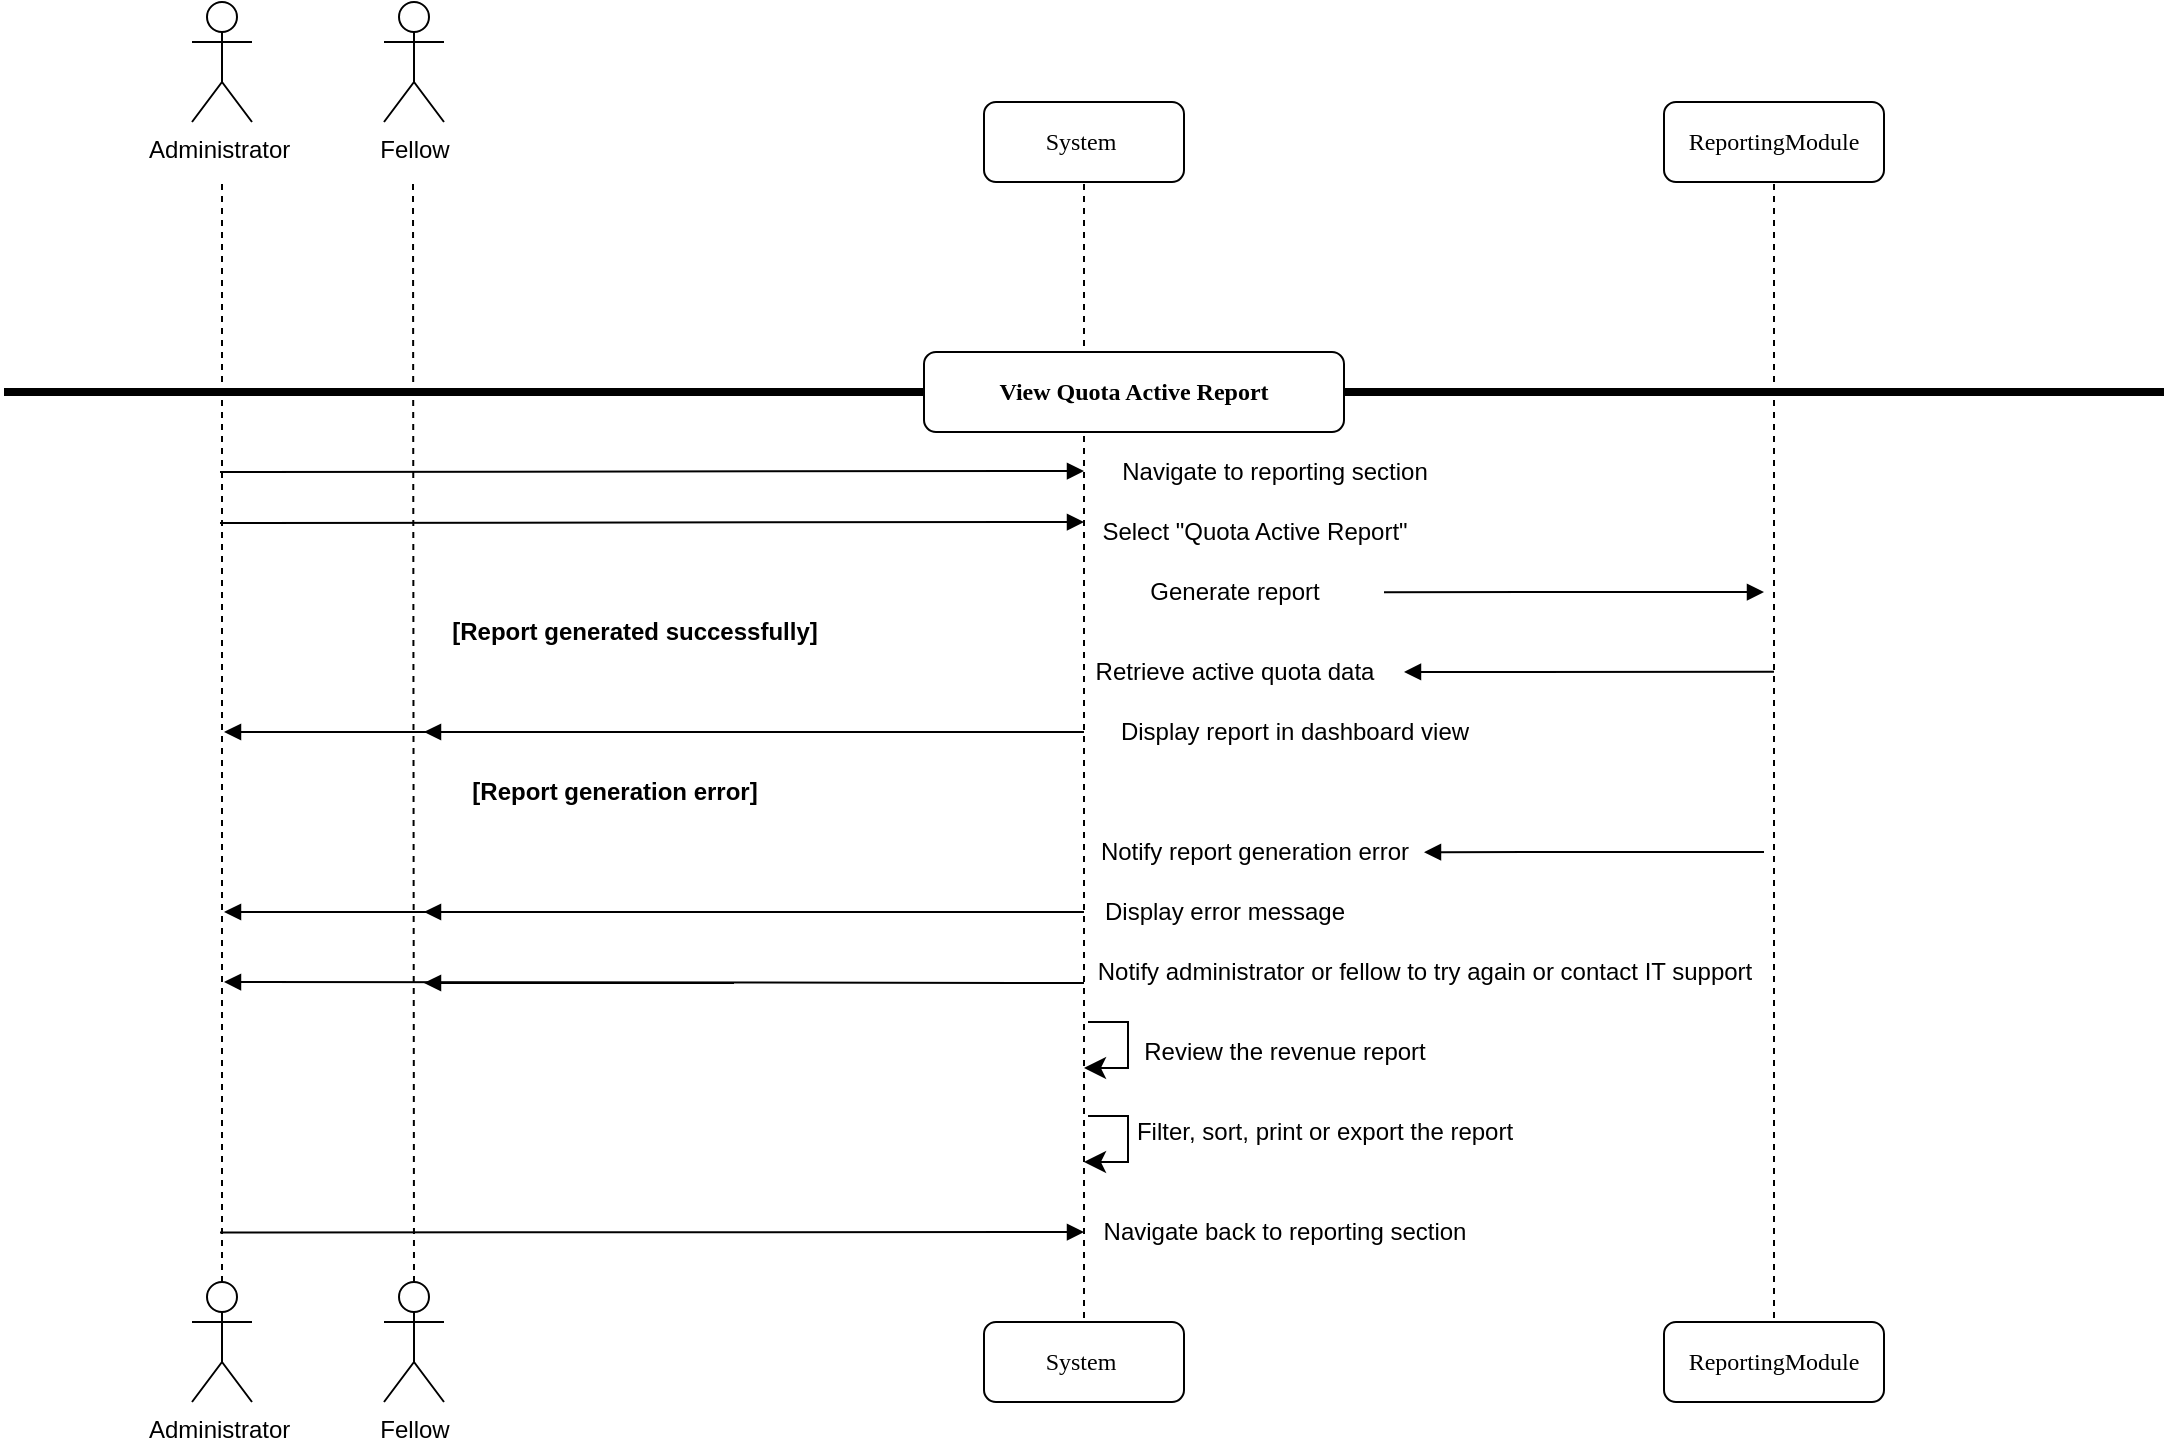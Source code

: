 <mxfile>
    <diagram id="PoXG7GXk8f8kuIKwzqwb" name="Page-1">
        <mxGraphModel dx="576" dy="432" grid="1" gridSize="10" guides="1" tooltips="1" connect="1" arrows="1" fold="1" page="1" pageScale="1" pageWidth="850" pageHeight="1100" math="0" shadow="0">
            <root>
                <mxCell id="0"/>
                <mxCell id="1" parent="0"/>
                <mxCell id="2" value="ReportingModule" style="shape=umlLifeline;perimeter=lifelinePerimeter;whiteSpace=wrap;html=1;container=1;collapsible=0;recursiveResize=0;outlineConnect=0;rounded=1;shadow=0;comic=0;labelBackgroundColor=none;strokeWidth=1;fontFamily=Verdana;fontSize=12;align=center;" vertex="1" parent="1">
                    <mxGeometry x="840" y="320" width="110" height="40" as="geometry"/>
                </mxCell>
                <mxCell id="3" value="System&amp;nbsp;" style="shape=umlLifeline;perimeter=lifelinePerimeter;whiteSpace=wrap;html=1;container=1;collapsible=0;recursiveResize=0;outlineConnect=0;rounded=1;shadow=0;comic=0;labelBackgroundColor=none;strokeWidth=1;fontFamily=Verdana;fontSize=12;align=center;" vertex="1" parent="1">
                    <mxGeometry x="500" y="320" width="100" height="40" as="geometry"/>
                </mxCell>
                <mxCell id="4" value="" style="endArrow=none;dashed=1;html=1;rounded=0;" edge="1" parent="1" source="18">
                    <mxGeometry width="50" height="50" relative="1" as="geometry">
                        <mxPoint x="550" y="1000" as="sourcePoint"/>
                        <mxPoint x="550" y="360" as="targetPoint"/>
                    </mxGeometry>
                </mxCell>
                <mxCell id="5" value="" style="endArrow=none;dashed=1;html=1;rounded=0;" edge="1" parent="1" source="12" target="2">
                    <mxGeometry width="50" height="50" relative="1" as="geometry">
                        <mxPoint x="840" y="1000" as="sourcePoint"/>
                        <mxPoint x="740" y="200" as="targetPoint"/>
                    </mxGeometry>
                </mxCell>
                <mxCell id="6" value="" style="line;strokeWidth=4;html=1;perimeter=backbonePerimeter;points=[];outlineConnect=0;" vertex="1" parent="1">
                    <mxGeometry x="10" y="460" width="1080" height="10" as="geometry"/>
                </mxCell>
                <mxCell id="7" value="&lt;b&gt;View Quota Active Report&lt;/b&gt;" style="shape=umlLifeline;perimeter=lifelinePerimeter;whiteSpace=wrap;html=1;container=1;collapsible=0;recursiveResize=0;outlineConnect=0;rounded=1;shadow=0;comic=0;labelBackgroundColor=none;strokeWidth=1;fontFamily=Verdana;fontSize=12;align=center;" vertex="1" parent="1">
                    <mxGeometry x="470" y="445" width="210" height="40" as="geometry"/>
                </mxCell>
                <mxCell id="8" value="Navigate to reporting section" style="text;html=1;align=center;verticalAlign=middle;resizable=0;points=[];autosize=1;strokeColor=none;fillColor=none;" vertex="1" parent="1">
                    <mxGeometry x="555" y="490" width="180" height="30" as="geometry"/>
                </mxCell>
                <mxCell id="9" value="Select &quot;Quota Active Report&quot;" style="text;html=1;align=center;verticalAlign=middle;resizable=0;points=[];autosize=1;strokeColor=none;fillColor=none;" vertex="1" parent="1">
                    <mxGeometry x="545" y="520" width="180" height="30" as="geometry"/>
                </mxCell>
                <mxCell id="10" value="Generate report" style="text;html=1;align=center;verticalAlign=middle;resizable=0;points=[];autosize=1;strokeColor=none;fillColor=none;" vertex="1" parent="1">
                    <mxGeometry x="570" y="550" width="110" height="30" as="geometry"/>
                </mxCell>
                <mxCell id="11" value="Notify report generation error" style="text;html=1;align=center;verticalAlign=middle;resizable=0;points=[];autosize=1;strokeColor=none;fillColor=none;" vertex="1" parent="1">
                    <mxGeometry x="545" y="680" width="180" height="30" as="geometry"/>
                </mxCell>
                <mxCell id="12" value="ReportingModule" style="shape=umlLifeline;perimeter=lifelinePerimeter;whiteSpace=wrap;html=1;container=1;collapsible=0;recursiveResize=0;outlineConnect=0;rounded=1;shadow=0;comic=0;labelBackgroundColor=none;strokeWidth=1;fontFamily=Verdana;fontSize=12;align=center;" vertex="1" parent="1">
                    <mxGeometry x="840" y="930" width="110" height="40" as="geometry"/>
                </mxCell>
                <mxCell id="13" value="" style="html=1;verticalAlign=bottom;endArrow=block;labelBackgroundColor=none;fontFamily=Verdana;fontSize=12;edgeStyle=elbowEdgeStyle;elbow=vertical;" edge="1" parent="1">
                    <mxGeometry relative="1" as="geometry">
                        <mxPoint x="895" y="604.92" as="sourcePoint"/>
                        <mxPoint x="710" y="604.5" as="targetPoint"/>
                        <Array as="points">
                            <mxPoint x="700" y="605"/>
                        </Array>
                    </mxGeometry>
                </mxCell>
                <mxCell id="14" value="" style="html=1;verticalAlign=bottom;endArrow=block;labelBackgroundColor=none;fontFamily=Verdana;fontSize=12;edgeStyle=elbowEdgeStyle;elbow=vertical;" edge="1" parent="1">
                    <mxGeometry relative="1" as="geometry">
                        <mxPoint x="550" y="635.06" as="sourcePoint"/>
                        <mxPoint x="120" y="634.58" as="targetPoint"/>
                    </mxGeometry>
                </mxCell>
                <mxCell id="15" value="Display report in dashboard view" style="text;html=1;align=center;verticalAlign=middle;resizable=0;points=[];autosize=1;strokeColor=none;fillColor=none;" vertex="1" parent="1">
                    <mxGeometry x="555" y="620" width="200" height="30" as="geometry"/>
                </mxCell>
                <mxCell id="16" value="" style="html=1;verticalAlign=bottom;endArrow=block;labelBackgroundColor=none;fontFamily=Verdana;fontSize=12;edgeStyle=elbowEdgeStyle;elbow=vertical;entryX=0.015;entryY=0.4;entryDx=0;entryDy=0;entryPerimeter=0;" edge="1" parent="1">
                    <mxGeometry relative="1" as="geometry">
                        <mxPoint x="118" y="504.99" as="sourcePoint"/>
                        <mxPoint x="550" y="504.5" as="targetPoint"/>
                    </mxGeometry>
                </mxCell>
                <mxCell id="17" value="" style="html=1;verticalAlign=bottom;endArrow=block;labelBackgroundColor=none;fontFamily=Verdana;fontSize=12;edgeStyle=elbowEdgeStyle;elbow=vertical;" edge="1" parent="1">
                    <mxGeometry relative="1" as="geometry">
                        <mxPoint x="700" y="565.07" as="sourcePoint"/>
                        <mxPoint x="890" y="565" as="targetPoint"/>
                    </mxGeometry>
                </mxCell>
                <mxCell id="18" value="System&amp;nbsp;" style="shape=umlLifeline;perimeter=lifelinePerimeter;whiteSpace=wrap;html=1;container=1;collapsible=0;recursiveResize=0;outlineConnect=0;rounded=1;shadow=0;comic=0;labelBackgroundColor=none;strokeWidth=1;fontFamily=Verdana;fontSize=12;align=center;" vertex="1" parent="1">
                    <mxGeometry x="500" y="930" width="100" height="40" as="geometry"/>
                </mxCell>
                <mxCell id="19" value="Administrator&amp;nbsp;" style="shape=umlActor;verticalLabelPosition=bottom;verticalAlign=top;html=1;outlineConnect=0;" vertex="1" parent="1">
                    <mxGeometry x="104" y="910" width="30" height="60" as="geometry"/>
                </mxCell>
                <mxCell id="20" value="" style="html=1;verticalAlign=bottom;endArrow=block;labelBackgroundColor=none;fontFamily=Verdana;fontSize=12;edgeStyle=elbowEdgeStyle;elbow=vertical;entryX=0.015;entryY=0.4;entryDx=0;entryDy=0;entryPerimeter=0;" edge="1" parent="1">
                    <mxGeometry relative="1" as="geometry">
                        <mxPoint x="118" y="530.49" as="sourcePoint"/>
                        <mxPoint x="550" y="530" as="targetPoint"/>
                    </mxGeometry>
                </mxCell>
                <mxCell id="21" value="Retrieve active quota data" style="text;html=1;align=center;verticalAlign=middle;resizable=0;points=[];autosize=1;strokeColor=none;fillColor=none;" vertex="1" parent="1">
                    <mxGeometry x="545" y="590" width="160" height="30" as="geometry"/>
                </mxCell>
                <mxCell id="22" value="&lt;b&gt;[Report generated successfully]&lt;/b&gt;" style="text;html=1;align=center;verticalAlign=middle;resizable=0;points=[];autosize=1;strokeColor=none;fillColor=none;" vertex="1" parent="1">
                    <mxGeometry x="220" y="570" width="210" height="30" as="geometry"/>
                </mxCell>
                <mxCell id="23" value="&lt;b&gt;[Report generation error]&lt;/b&gt;" style="text;html=1;align=center;verticalAlign=middle;resizable=0;points=[];autosize=1;strokeColor=none;fillColor=none;" vertex="1" parent="1">
                    <mxGeometry x="230" y="650" width="170" height="30" as="geometry"/>
                </mxCell>
                <mxCell id="24" value="" style="html=1;verticalAlign=bottom;endArrow=block;labelBackgroundColor=none;fontFamily=Verdana;fontSize=12;edgeStyle=elbowEdgeStyle;elbow=vertical;" edge="1" parent="1">
                    <mxGeometry relative="1" as="geometry">
                        <mxPoint x="890" y="695" as="sourcePoint"/>
                        <mxPoint x="720" y="694.58" as="targetPoint"/>
                        <Array as="points">
                            <mxPoint x="710" y="695.08"/>
                        </Array>
                    </mxGeometry>
                </mxCell>
                <mxCell id="25" value="Display error message" style="text;html=1;align=center;verticalAlign=middle;resizable=0;points=[];autosize=1;strokeColor=none;fillColor=none;" vertex="1" parent="1">
                    <mxGeometry x="550" y="710" width="140" height="30" as="geometry"/>
                </mxCell>
                <mxCell id="26" value="" style="html=1;verticalAlign=bottom;endArrow=block;labelBackgroundColor=none;fontFamily=Verdana;fontSize=12;edgeStyle=elbowEdgeStyle;elbow=vertical;" edge="1" parent="1">
                    <mxGeometry relative="1" as="geometry">
                        <mxPoint x="550" y="725.06" as="sourcePoint"/>
                        <mxPoint x="120" y="724.58" as="targetPoint"/>
                    </mxGeometry>
                </mxCell>
                <mxCell id="27" value="" style="html=1;verticalAlign=bottom;endArrow=block;labelBackgroundColor=none;fontFamily=Verdana;fontSize=12;edgeStyle=elbowEdgeStyle;elbow=vertical;" edge="1" parent="1">
                    <mxGeometry relative="1" as="geometry">
                        <mxPoint x="550" y="760.48" as="sourcePoint"/>
                        <mxPoint x="120" y="760" as="targetPoint"/>
                    </mxGeometry>
                </mxCell>
                <mxCell id="28" value="Notify administrator or fellow to try again or contact IT support" style="text;html=1;align=center;verticalAlign=middle;resizable=0;points=[];autosize=1;strokeColor=none;fillColor=none;" vertex="1" parent="1">
                    <mxGeometry x="545" y="740" width="350" height="30" as="geometry"/>
                </mxCell>
                <mxCell id="29" value="" style="edgeStyle=elbowEdgeStyle;elbow=horizontal;endArrow=classic;html=1;curved=0;rounded=0;endSize=8;startSize=8;entryX=0.02;entryY=0.089;entryDx=0;entryDy=0;entryPerimeter=0;" edge="1" parent="1">
                    <mxGeometry width="50" height="50" relative="1" as="geometry">
                        <mxPoint x="552" y="780" as="sourcePoint"/>
                        <mxPoint x="550" y="803" as="targetPoint"/>
                        <Array as="points">
                            <mxPoint x="572" y="770"/>
                        </Array>
                    </mxGeometry>
                </mxCell>
                <mxCell id="30" value="" style="edgeStyle=elbowEdgeStyle;elbow=horizontal;endArrow=classic;html=1;curved=0;rounded=0;endSize=8;startSize=8;entryX=0.02;entryY=0.089;entryDx=0;entryDy=0;entryPerimeter=0;" edge="1" parent="1">
                    <mxGeometry width="50" height="50" relative="1" as="geometry">
                        <mxPoint x="552" y="827" as="sourcePoint"/>
                        <mxPoint x="550" y="850" as="targetPoint"/>
                        <Array as="points">
                            <mxPoint x="572" y="817"/>
                        </Array>
                    </mxGeometry>
                </mxCell>
                <mxCell id="31" value="" style="html=1;verticalAlign=bottom;endArrow=block;labelBackgroundColor=none;fontFamily=Verdana;fontSize=12;edgeStyle=elbowEdgeStyle;elbow=vertical;entryX=0.015;entryY=0.4;entryDx=0;entryDy=0;entryPerimeter=0;" edge="1" parent="1">
                    <mxGeometry relative="1" as="geometry">
                        <mxPoint x="118" y="885.25" as="sourcePoint"/>
                        <mxPoint x="550" y="884.76" as="targetPoint"/>
                    </mxGeometry>
                </mxCell>
                <mxCell id="32" value="Review the revenue report" style="text;html=1;align=center;verticalAlign=middle;resizable=0;points=[];autosize=1;strokeColor=none;fillColor=none;" vertex="1" parent="1">
                    <mxGeometry x="570" y="780" width="160" height="30" as="geometry"/>
                </mxCell>
                <mxCell id="33" value="Filter, sort, print or export the report" style="text;html=1;align=center;verticalAlign=middle;resizable=0;points=[];autosize=1;strokeColor=none;fillColor=none;" vertex="1" parent="1">
                    <mxGeometry x="565" y="820" width="210" height="30" as="geometry"/>
                </mxCell>
                <mxCell id="34" value="Navigate back to reporting section" style="text;html=1;align=center;verticalAlign=middle;resizable=0;points=[];autosize=1;strokeColor=none;fillColor=none;" vertex="1" parent="1">
                    <mxGeometry x="550" y="870" width="200" height="30" as="geometry"/>
                </mxCell>
                <mxCell id="35" value="" style="endArrow=none;dashed=1;html=1;rounded=0;" edge="1" parent="1" source="19">
                    <mxGeometry width="50" height="50" relative="1" as="geometry">
                        <mxPoint x="119" y="910" as="sourcePoint"/>
                        <mxPoint x="119" y="360" as="targetPoint"/>
                    </mxGeometry>
                </mxCell>
                <mxCell id="36" value="Administrator&amp;nbsp;" style="shape=umlActor;verticalLabelPosition=bottom;verticalAlign=top;html=1;outlineConnect=0;" vertex="1" parent="1">
                    <mxGeometry x="104" y="270" width="30" height="60" as="geometry"/>
                </mxCell>
                <mxCell id="37" value="Fellow" style="shape=umlActor;verticalLabelPosition=bottom;verticalAlign=top;html=1;outlineConnect=0;" vertex="1" parent="1">
                    <mxGeometry x="200" y="270" width="30" height="60" as="geometry"/>
                </mxCell>
                <mxCell id="38" value="" style="endArrow=none;dashed=1;html=1;rounded=0;" edge="1" parent="1">
                    <mxGeometry width="50" height="50" relative="1" as="geometry">
                        <mxPoint x="215" y="910" as="sourcePoint"/>
                        <mxPoint x="214.5" y="360" as="targetPoint"/>
                    </mxGeometry>
                </mxCell>
                <mxCell id="39" value="Fellow" style="shape=umlActor;verticalLabelPosition=bottom;verticalAlign=top;html=1;outlineConnect=0;" vertex="1" parent="1">
                    <mxGeometry x="200" y="910" width="30" height="60" as="geometry"/>
                </mxCell>
                <mxCell id="40" value="" style="html=1;verticalAlign=bottom;endArrow=block;labelBackgroundColor=none;fontFamily=Verdana;fontSize=12;edgeStyle=elbowEdgeStyle;elbow=vertical;" edge="1" parent="1">
                    <mxGeometry relative="1" as="geometry">
                        <mxPoint x="375" y="635" as="sourcePoint"/>
                        <mxPoint x="220" y="634.5" as="targetPoint"/>
                    </mxGeometry>
                </mxCell>
                <mxCell id="41" value="" style="html=1;verticalAlign=bottom;endArrow=block;labelBackgroundColor=none;fontFamily=Verdana;fontSize=12;edgeStyle=elbowEdgeStyle;elbow=vertical;" edge="1" parent="1">
                    <mxGeometry relative="1" as="geometry">
                        <mxPoint x="375" y="725" as="sourcePoint"/>
                        <mxPoint x="220" y="724.5" as="targetPoint"/>
                    </mxGeometry>
                </mxCell>
                <mxCell id="42" value="" style="html=1;verticalAlign=bottom;endArrow=block;labelBackgroundColor=none;fontFamily=Verdana;fontSize=12;edgeStyle=elbowEdgeStyle;elbow=vertical;" edge="1" parent="1">
                    <mxGeometry relative="1" as="geometry">
                        <mxPoint x="375" y="760.5" as="sourcePoint"/>
                        <mxPoint x="220" y="760" as="targetPoint"/>
                    </mxGeometry>
                </mxCell>
            </root>
        </mxGraphModel>
    </diagram>
</mxfile>